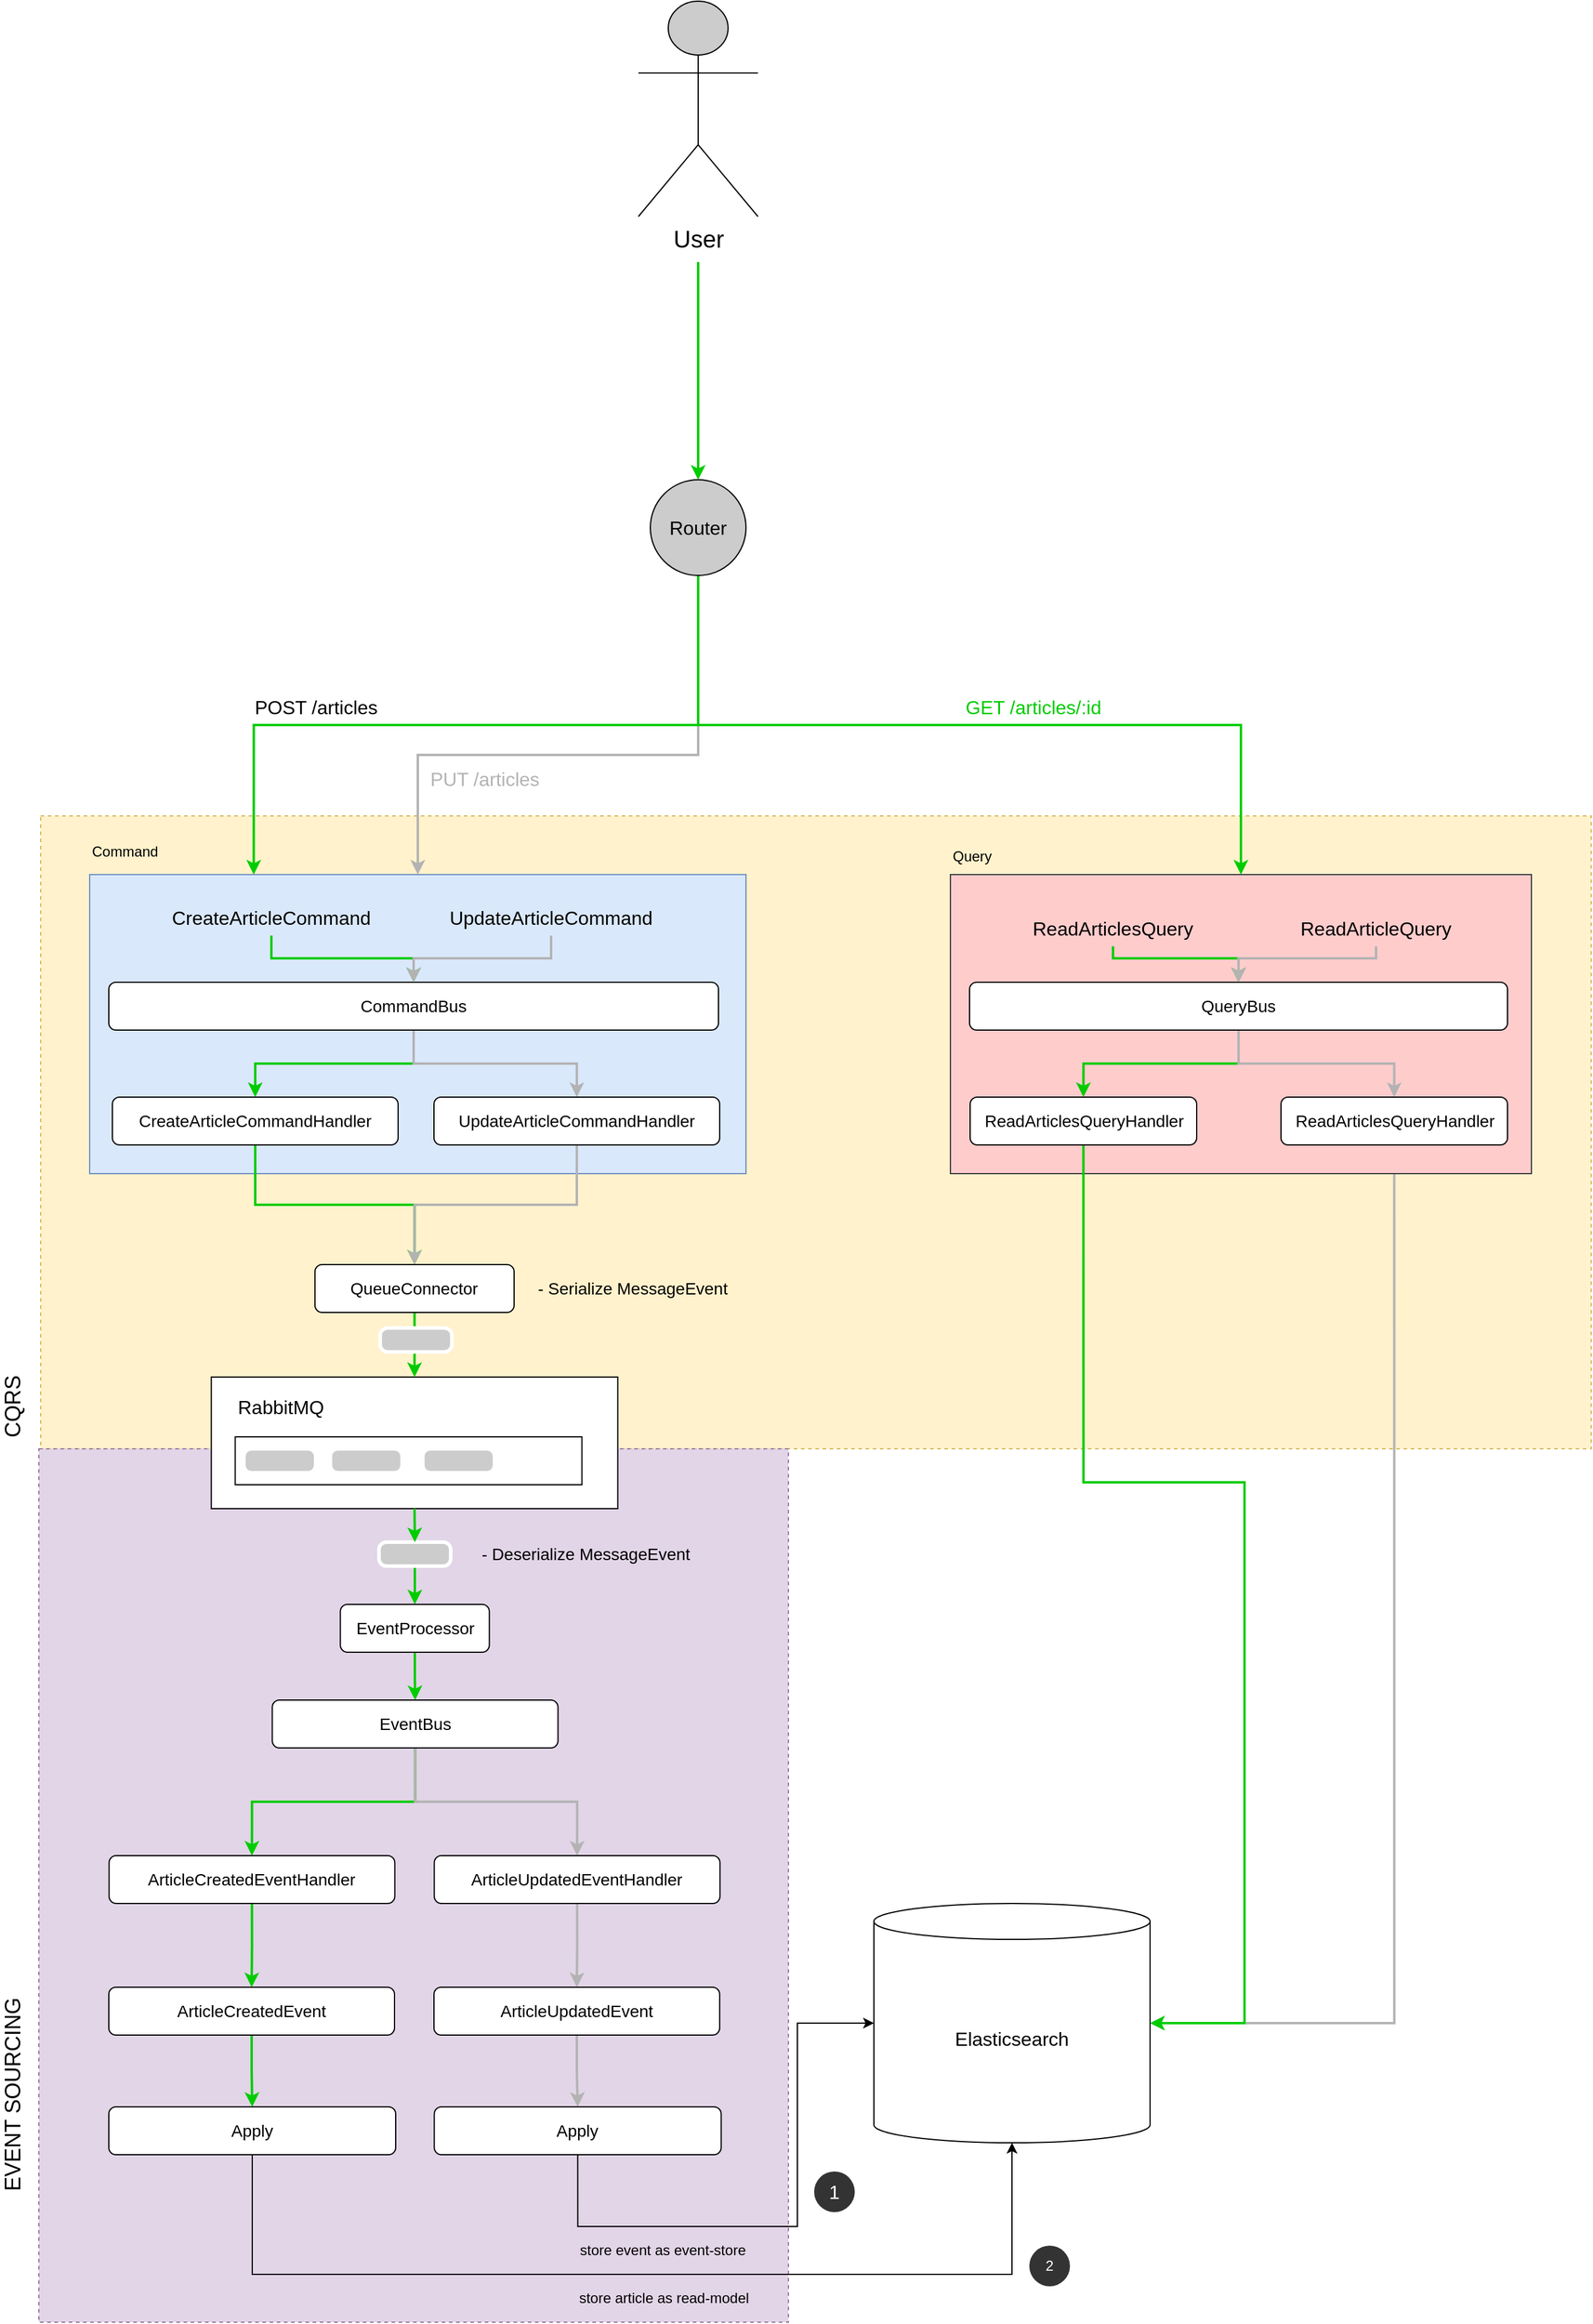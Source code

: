 <mxfile version="14.4.7"><diagram id="mBOirNgFp_etBheUTMQn" name="Page-1"><mxGraphModel dx="1350" dy="804" grid="1" gridSize="10" guides="1" tooltips="1" connect="1" arrows="1" fold="1" page="1" pageScale="1" pageWidth="827" pageHeight="1169" math="0" shadow="0"><root><mxCell id="0"/><mxCell id="1" parent="0"/><mxCell id="FL1EyQNwkZA32oW3tvq9-1" value="" style="rounded=0;whiteSpace=wrap;html=1;strokeColor=#d6b656;dashed=1;fillColor=#fff2cc;" vertex="1" parent="1"><mxGeometry x="203" y="1171" width="1297" height="529" as="geometry"/></mxCell><mxCell id="FL1EyQNwkZA32oW3tvq9-2" style="edgeStyle=orthogonalEdgeStyle;rounded=0;orthogonalLoop=1;jettySize=auto;html=1;exitX=0.5;exitY=1;exitDx=0;exitDy=0;entryX=1;entryY=0.5;entryDx=0;entryDy=0;entryPerimeter=0;strokeColor=#B3B3B3;strokeWidth=2;" edge="1" parent="1" source="FL1EyQNwkZA32oW3tvq9-57" target="FL1EyQNwkZA32oW3tvq9-20"><mxGeometry relative="1" as="geometry"/></mxCell><mxCell id="FL1EyQNwkZA32oW3tvq9-3" style="edgeStyle=orthogonalEdgeStyle;rounded=0;orthogonalLoop=1;jettySize=auto;html=1;exitX=0.5;exitY=1;exitDx=0;exitDy=0;entryX=0.5;entryY=0;entryDx=0;entryDy=0;strokeWidth=2;strokeColor=#B3B3B3;" edge="1" parent="1" source="FL1EyQNwkZA32oW3tvq9-36" target="FL1EyQNwkZA32oW3tvq9-5"><mxGeometry relative="1" as="geometry"><Array as="points"><mxPoint x="753" y="1120"/><mxPoint x="518" y="1120"/></Array></mxGeometry></mxCell><mxCell id="FL1EyQNwkZA32oW3tvq9-4" value="" style="rounded=0;whiteSpace=wrap;html=1;dashed=1;fillColor=#e1d5e7;strokeColor=#9673a6;" vertex="1" parent="1"><mxGeometry x="201.5" y="1700" width="627" height="730" as="geometry"/></mxCell><mxCell id="FL1EyQNwkZA32oW3tvq9-5" value="" style="rounded=0;whiteSpace=wrap;html=1;fillColor=#dae8fc;strokeColor=#6c8ebf;" vertex="1" parent="1"><mxGeometry x="244" y="1220" width="549" height="250" as="geometry"/></mxCell><mxCell id="FL1EyQNwkZA32oW3tvq9-6" style="edgeStyle=orthogonalEdgeStyle;rounded=0;orthogonalLoop=1;jettySize=auto;html=1;exitX=0.5;exitY=1;exitDx=0;exitDy=0;entryX=0.5;entryY=0;entryDx=0;entryDy=0;strokeColor=#00CC00;strokeWidth=2;" edge="1" parent="1" source="FL1EyQNwkZA32oW3tvq9-78" target="FL1EyQNwkZA32oW3tvq9-45"><mxGeometry relative="1" as="geometry"/></mxCell><mxCell id="FL1EyQNwkZA32oW3tvq9-7" value="" style="rounded=0;whiteSpace=wrap;html=1;" vertex="1" parent="1"><mxGeometry x="345.75" y="1640" width="340" height="110" as="geometry"/></mxCell><mxCell id="FL1EyQNwkZA32oW3tvq9-8" style="edgeStyle=orthogonalEdgeStyle;rounded=0;orthogonalLoop=1;jettySize=auto;html=1;exitX=0.5;exitY=1;exitDx=0;exitDy=0;entryX=0.5;entryY=0;entryDx=0;entryDy=0;strokeColor=#00CC00;strokeWidth=2;" edge="1" parent="1" source="FL1EyQNwkZA32oW3tvq9-10" target="FL1EyQNwkZA32oW3tvq9-13"><mxGeometry relative="1" as="geometry"/></mxCell><mxCell id="FL1EyQNwkZA32oW3tvq9-9" style="edgeStyle=orthogonalEdgeStyle;rounded=0;orthogonalLoop=1;jettySize=auto;html=1;exitX=0.5;exitY=1;exitDx=0;exitDy=0;entryX=0.5;entryY=0;entryDx=0;entryDy=0;strokeColor=#B3B3B3;strokeWidth=2;" edge="1" parent="1" source="FL1EyQNwkZA32oW3tvq9-10" target="FL1EyQNwkZA32oW3tvq9-15"><mxGeometry relative="1" as="geometry"/></mxCell><mxCell id="FL1EyQNwkZA32oW3tvq9-10" value="CommandBus" style="rounded=1;whiteSpace=wrap;html=1;fontSize=14;" vertex="1" parent="1"><mxGeometry x="260" y="1310" width="510" height="40" as="geometry"/></mxCell><mxCell id="FL1EyQNwkZA32oW3tvq9-11" value="" style="rounded=0;whiteSpace=wrap;html=1;fillColor=#ffcccc;strokeColor=#36393d;" vertex="1" parent="1"><mxGeometry x="964" y="1220" width="486" height="250" as="geometry"/></mxCell><mxCell id="FL1EyQNwkZA32oW3tvq9-12" style="edgeStyle=orthogonalEdgeStyle;rounded=0;orthogonalLoop=1;jettySize=auto;html=1;exitX=0.5;exitY=1;exitDx=0;exitDy=0;entryX=0.5;entryY=0;entryDx=0;entryDy=0;strokeColor=#00CC00;strokeWidth=2;" edge="1" parent="1" source="FL1EyQNwkZA32oW3tvq9-13" target="FL1EyQNwkZA32oW3tvq9-54"><mxGeometry relative="1" as="geometry"/></mxCell><mxCell id="FL1EyQNwkZA32oW3tvq9-13" value="CreateArticleCommandHandler" style="rounded=1;whiteSpace=wrap;html=1;fontSize=14;" vertex="1" parent="1"><mxGeometry x="263" y="1406" width="239" height="40" as="geometry"/></mxCell><mxCell id="FL1EyQNwkZA32oW3tvq9-14" style="edgeStyle=orthogonalEdgeStyle;rounded=0;orthogonalLoop=1;jettySize=auto;html=1;exitX=0.5;exitY=1;exitDx=0;exitDy=0;entryX=0.5;entryY=0;entryDx=0;entryDy=0;strokeColor=#B3B3B3;strokeWidth=2;" edge="1" parent="1" source="FL1EyQNwkZA32oW3tvq9-15" target="FL1EyQNwkZA32oW3tvq9-54"><mxGeometry relative="1" as="geometry"/></mxCell><mxCell id="FL1EyQNwkZA32oW3tvq9-15" value="UpdateArticleCommandHandler" style="rounded=1;whiteSpace=wrap;html=1;fontSize=14;" vertex="1" parent="1"><mxGeometry x="532" y="1406" width="239" height="40" as="geometry"/></mxCell><mxCell id="FL1EyQNwkZA32oW3tvq9-16" style="edgeStyle=orthogonalEdgeStyle;rounded=0;orthogonalLoop=1;jettySize=auto;html=1;exitX=0.5;exitY=1;exitDx=0;exitDy=0;entryX=0.5;entryY=0;entryDx=0;entryDy=0;strokeColor=#00CC00;strokeWidth=2;" edge="1" parent="1" source="FL1EyQNwkZA32oW3tvq9-17" target="FL1EyQNwkZA32oW3tvq9-10"><mxGeometry relative="1" as="geometry"><Array as="points"><mxPoint x="396" y="1290"/><mxPoint x="515" y="1290"/></Array></mxGeometry></mxCell><mxCell id="FL1EyQNwkZA32oW3tvq9-17" value="&lt;font style=&quot;font-size: 16px&quot;&gt;CreateArticleCommand&lt;/font&gt;" style="rounded=0;whiteSpace=wrap;html=1;fillColor=none;strokeColor=none;" vertex="1" parent="1"><mxGeometry x="296" y="1241" width="200" height="30" as="geometry"/></mxCell><mxCell id="FL1EyQNwkZA32oW3tvq9-18" value="" style="rounded=0;whiteSpace=wrap;html=1;fillColor=none;" vertex="1" parent="1"><mxGeometry x="365.75" y="1690" width="290" height="40" as="geometry"/></mxCell><mxCell id="FL1EyQNwkZA32oW3tvq9-19" value="&lt;div style=&quot;font-size: 16px&quot; align=&quot;left&quot;&gt;&lt;font style=&quot;font-size: 16px&quot;&gt;RabbitMQ&lt;/font&gt;&lt;/div&gt;" style="rounded=0;whiteSpace=wrap;html=1;fillColor=none;strokeColor=none;align=left;" vertex="1" parent="1"><mxGeometry x="365.75" y="1650" width="120" height="30" as="geometry"/></mxCell><mxCell id="FL1EyQNwkZA32oW3tvq9-20" value="Elasticsearch" style="shape=cylinder3;whiteSpace=wrap;html=1;boundedLbl=1;backgroundOutline=1;size=15;glass=1;fontSize=16;" vertex="1" parent="1"><mxGeometry x="900" y="2080" width="231" height="200" as="geometry"/></mxCell><mxCell id="FL1EyQNwkZA32oW3tvq9-21" value="&lt;div align=&quot;left&quot;&gt;Command&lt;br&gt;&lt;/div&gt;" style="rounded=0;whiteSpace=wrap;html=1;fillColor=none;strokeColor=none;align=left;" vertex="1" parent="1"><mxGeometry x="244" y="1186" width="79" height="30" as="geometry"/></mxCell><mxCell id="FL1EyQNwkZA32oW3tvq9-22" value="Query" style="rounded=0;whiteSpace=wrap;html=1;fillColor=none;strokeColor=none;align=left;" vertex="1" parent="1"><mxGeometry x="964" y="1190" width="49" height="30" as="geometry"/></mxCell><mxCell id="FL1EyQNwkZA32oW3tvq9-23" value="store article as read-model" style="text;html=1;align=center;verticalAlign=middle;resizable=0;points=[];autosize=1;" vertex="1" parent="1"><mxGeometry x="644" y="2400" width="160" height="20" as="geometry"/></mxCell><mxCell id="FL1EyQNwkZA32oW3tvq9-24" style="edgeStyle=orthogonalEdgeStyle;rounded=0;orthogonalLoop=1;jettySize=auto;html=1;exitX=0.5;exitY=1;exitDx=0;exitDy=0;entryX=0.5;entryY=0;entryDx=0;entryDy=0;strokeWidth=2;strokeColor=#00CC00;" edge="1" parent="1" source="FL1EyQNwkZA32oW3tvq9-25" target="FL1EyQNwkZA32oW3tvq9-28"><mxGeometry relative="1" as="geometry"><Array as="points"><mxPoint x="1100" y="1290"/><mxPoint x="1205" y="1290"/></Array></mxGeometry></mxCell><mxCell id="FL1EyQNwkZA32oW3tvq9-25" value="&lt;font style=&quot;font-size: 16px&quot;&gt;ReadArticlesQuery&lt;/font&gt;" style="rounded=0;whiteSpace=wrap;html=1;fillColor=none;strokeColor=none;" vertex="1" parent="1"><mxGeometry x="1000" y="1250" width="200" height="30" as="geometry"/></mxCell><mxCell id="FL1EyQNwkZA32oW3tvq9-26" style="edgeStyle=orthogonalEdgeStyle;rounded=0;orthogonalLoop=1;jettySize=auto;html=1;exitX=0.5;exitY=1;exitDx=0;exitDy=0;entryX=0.5;entryY=0;entryDx=0;entryDy=0;strokeWidth=2;strokeColor=#00CC00;" edge="1" parent="1" source="FL1EyQNwkZA32oW3tvq9-28" target="FL1EyQNwkZA32oW3tvq9-30"><mxGeometry relative="1" as="geometry"/></mxCell><mxCell id="FL1EyQNwkZA32oW3tvq9-27" style="edgeStyle=orthogonalEdgeStyle;rounded=0;orthogonalLoop=1;jettySize=auto;html=1;exitX=0.5;exitY=1;exitDx=0;exitDy=0;strokeColor=#B3B3B3;strokeWidth=2;" edge="1" parent="1" source="FL1EyQNwkZA32oW3tvq9-28" target="FL1EyQNwkZA32oW3tvq9-57"><mxGeometry relative="1" as="geometry"/></mxCell><mxCell id="FL1EyQNwkZA32oW3tvq9-28" value="QueryBus" style="rounded=1;whiteSpace=wrap;html=1;fontSize=14;" vertex="1" parent="1"><mxGeometry x="980" y="1310" width="450" height="40" as="geometry"/></mxCell><mxCell id="FL1EyQNwkZA32oW3tvq9-29" style="edgeStyle=orthogonalEdgeStyle;rounded=0;orthogonalLoop=1;jettySize=auto;html=1;exitX=0.5;exitY=1;exitDx=0;exitDy=0;entryX=1;entryY=0.5;entryDx=0;entryDy=0;entryPerimeter=0;strokeWidth=2;strokeColor=#00CC00;" edge="1" parent="1" source="FL1EyQNwkZA32oW3tvq9-30" target="FL1EyQNwkZA32oW3tvq9-20"><mxGeometry relative="1" as="geometry"><Array as="points"><mxPoint x="1075" y="1728"/><mxPoint x="1210" y="1728"/><mxPoint x="1210" y="2180"/></Array></mxGeometry></mxCell><mxCell id="FL1EyQNwkZA32oW3tvq9-30" value="ReadArticlesQueryHandler" style="rounded=1;whiteSpace=wrap;html=1;fontSize=14;" vertex="1" parent="1"><mxGeometry x="980.5" y="1406" width="189.5" height="40" as="geometry"/></mxCell><mxCell id="FL1EyQNwkZA32oW3tvq9-31" value="&lt;font style=&quot;font-size: 18px&quot;&gt;CQRS&lt;/font&gt;" style="text;html=1;align=center;verticalAlign=middle;resizable=0;points=[];autosize=1;rotation=-90;" vertex="1" parent="1"><mxGeometry x="145" y="1655" width="70" height="20" as="geometry"/></mxCell><mxCell id="FL1EyQNwkZA32oW3tvq9-32" value="&lt;font style=&quot;font-size: 18px&quot;&gt;EVENT SOURCING&lt;/font&gt;" style="text;html=1;align=center;verticalAlign=middle;resizable=0;points=[];autosize=1;rotation=-90;" vertex="1" parent="1"><mxGeometry x="90" y="2230" width="180" height="20" as="geometry"/></mxCell><mxCell id="FL1EyQNwkZA32oW3tvq9-33" value="&lt;font style=&quot;font-size: 20px&quot;&gt;User&lt;/font&gt;" style="shape=umlActor;verticalLabelPosition=bottom;verticalAlign=top;html=1;outlineConnect=0;fillColor=#CCCCCC;" vertex="1" parent="1"><mxGeometry x="703" y="490" width="100" height="180" as="geometry"/></mxCell><mxCell id="FL1EyQNwkZA32oW3tvq9-34" style="edgeStyle=orthogonalEdgeStyle;rounded=0;orthogonalLoop=1;jettySize=auto;html=1;exitX=0.5;exitY=1;exitDx=0;exitDy=0;entryX=0.25;entryY=0;entryDx=0;entryDy=0;strokeColor=#00CC00;strokeWidth=2;" edge="1" parent="1" source="FL1EyQNwkZA32oW3tvq9-36" target="FL1EyQNwkZA32oW3tvq9-5"><mxGeometry relative="1" as="geometry"/></mxCell><mxCell id="FL1EyQNwkZA32oW3tvq9-35" style="edgeStyle=orthogonalEdgeStyle;rounded=0;orthogonalLoop=1;jettySize=auto;html=1;exitX=0.5;exitY=1;exitDx=0;exitDy=0;entryX=0.5;entryY=0;entryDx=0;entryDy=0;strokeColor=#00CC00;strokeWidth=2;" edge="1" parent="1" source="FL1EyQNwkZA32oW3tvq9-36" target="FL1EyQNwkZA32oW3tvq9-11"><mxGeometry relative="1" as="geometry"/></mxCell><mxCell id="FL1EyQNwkZA32oW3tvq9-36" value="&lt;font style=&quot;font-size: 16px&quot;&gt;Router&lt;/font&gt;" style="ellipse;whiteSpace=wrap;html=1;aspect=fixed;fillColor=#CCCCCC;" vertex="1" parent="1"><mxGeometry x="713" y="890" width="80" height="80" as="geometry"/></mxCell><mxCell id="FL1EyQNwkZA32oW3tvq9-37" style="edgeStyle=orthogonalEdgeStyle;rounded=0;orthogonalLoop=1;jettySize=auto;html=1;exitX=0.5;exitY=1;exitDx=0;exitDy=0;entryX=0.5;entryY=0;entryDx=0;entryDy=0;strokeColor=#00CC00;strokeWidth=2;" edge="1" parent="1" source="FL1EyQNwkZA32oW3tvq9-38" target="FL1EyQNwkZA32oW3tvq9-36"><mxGeometry relative="1" as="geometry"/></mxCell><mxCell id="FL1EyQNwkZA32oW3tvq9-38" value="" style="rounded=0;whiteSpace=wrap;html=1;fillColor=none;strokeColor=none;" vertex="1" parent="1"><mxGeometry x="693" y="648" width="120" height="60" as="geometry"/></mxCell><mxCell id="FL1EyQNwkZA32oW3tvq9-39" value="&lt;font style=&quot;font-size: 16px&quot;&gt;POST /articles&lt;/font&gt;" style="text;html=1;align=center;verticalAlign=middle;resizable=0;points=[];autosize=1;" vertex="1" parent="1"><mxGeometry x="373" y="1070" width="120" height="20" as="geometry"/></mxCell><mxCell id="FL1EyQNwkZA32oW3tvq9-40" value="&lt;div align=&quot;left&quot;&gt;&lt;font style=&quot;font-size: 16px&quot; color=&quot;#B3B3B3&quot;&gt;PUT /articles&lt;/font&gt;&lt;/div&gt;" style="text;html=1;align=left;verticalAlign=middle;resizable=0;points=[];autosize=1;" vertex="1" parent="1"><mxGeometry x="526.5" y="1130" width="110" height="20" as="geometry"/></mxCell><mxCell id="FL1EyQNwkZA32oW3tvq9-41" value="&lt;font style=&quot;font-size: 16px&quot; color=&quot;#00CC00&quot;&gt;GET&lt;font style=&quot;font-size: 16px&quot;&gt; /articles/:id&lt;/font&gt;&lt;/font&gt;" style="text;html=1;align=center;verticalAlign=middle;resizable=0;points=[];autosize=1;" vertex="1" parent="1"><mxGeometry x="968" y="1070" width="130" height="20" as="geometry"/></mxCell><mxCell id="FL1EyQNwkZA32oW3tvq9-42" style="edgeStyle=orthogonalEdgeStyle;rounded=0;orthogonalLoop=1;jettySize=auto;html=1;exitX=0.5;exitY=1;exitDx=0;exitDy=0;entryX=0.5;entryY=0;entryDx=0;entryDy=0;strokeColor=#B3B3B3;strokeWidth=2;" edge="1" parent="1" source="FL1EyQNwkZA32oW3tvq9-43" target="FL1EyQNwkZA32oW3tvq9-10"><mxGeometry relative="1" as="geometry"><Array as="points"><mxPoint x="630" y="1290"/><mxPoint x="515" y="1290"/></Array></mxGeometry></mxCell><mxCell id="FL1EyQNwkZA32oW3tvq9-43" value="&lt;font style=&quot;font-size: 16px&quot;&gt;UpdateArticleCommand&lt;/font&gt;" style="rounded=0;whiteSpace=wrap;html=1;fillColor=none;strokeColor=none;" vertex="1" parent="1"><mxGeometry x="530" y="1241" width="200" height="30" as="geometry"/></mxCell><mxCell id="FL1EyQNwkZA32oW3tvq9-44" style="edgeStyle=orthogonalEdgeStyle;rounded=0;orthogonalLoop=1;jettySize=auto;html=1;exitX=0.5;exitY=1;exitDx=0;exitDy=0;entryX=0.5;entryY=0;entryDx=0;entryDy=0;strokeColor=#00CC00;strokeWidth=2;" edge="1" parent="1" source="FL1EyQNwkZA32oW3tvq9-45" target="FL1EyQNwkZA32oW3tvq9-48"><mxGeometry relative="1" as="geometry"/></mxCell><mxCell id="FL1EyQNwkZA32oW3tvq9-45" value="EventProcessor" style="rounded=1;whiteSpace=wrap;html=1;fontSize=14;" vertex="1" parent="1"><mxGeometry x="453.69" y="1830" width="124.62" height="40" as="geometry"/></mxCell><mxCell id="FL1EyQNwkZA32oW3tvq9-46" style="edgeStyle=orthogonalEdgeStyle;rounded=0;orthogonalLoop=1;jettySize=auto;html=1;exitX=0.5;exitY=1;exitDx=0;exitDy=0;entryX=0.5;entryY=0;entryDx=0;entryDy=0;strokeColor=#00CC00;strokeWidth=2;" edge="1" parent="1" source="FL1EyQNwkZA32oW3tvq9-48" target="FL1EyQNwkZA32oW3tvq9-50"><mxGeometry relative="1" as="geometry"/></mxCell><mxCell id="FL1EyQNwkZA32oW3tvq9-47" style="edgeStyle=orthogonalEdgeStyle;rounded=0;orthogonalLoop=1;jettySize=auto;html=1;exitX=0.5;exitY=1;exitDx=0;exitDy=0;entryX=0.5;entryY=0;entryDx=0;entryDy=0;strokeWidth=2;strokeColor=#B3B3B3;" edge="1" parent="1" source="FL1EyQNwkZA32oW3tvq9-48" target="FL1EyQNwkZA32oW3tvq9-52"><mxGeometry relative="1" as="geometry"/></mxCell><mxCell id="FL1EyQNwkZA32oW3tvq9-48" value="EventBus" style="rounded=1;whiteSpace=wrap;html=1;fontSize=14;" vertex="1" parent="1"><mxGeometry x="396.75" y="1910" width="239" height="40" as="geometry"/></mxCell><mxCell id="FL1EyQNwkZA32oW3tvq9-49" style="edgeStyle=orthogonalEdgeStyle;rounded=0;orthogonalLoop=1;jettySize=auto;html=1;exitX=0.5;exitY=1;exitDx=0;exitDy=0;entryX=0.5;entryY=0;entryDx=0;entryDy=0;strokeColor=#00CC00;strokeWidth=2;" edge="1" parent="1" source="FL1EyQNwkZA32oW3tvq9-50" target="FL1EyQNwkZA32oW3tvq9-69"><mxGeometry relative="1" as="geometry"/></mxCell><mxCell id="FL1EyQNwkZA32oW3tvq9-50" value="ArticleCreatedEventHandler" style="rounded=1;whiteSpace=wrap;html=1;fontSize=14;" vertex="1" parent="1"><mxGeometry x="260.25" y="2040" width="239" height="40" as="geometry"/></mxCell><mxCell id="FL1EyQNwkZA32oW3tvq9-51" style="edgeStyle=orthogonalEdgeStyle;rounded=0;orthogonalLoop=1;jettySize=auto;html=1;exitX=0.5;exitY=1;exitDx=0;exitDy=0;entryX=0.5;entryY=0;entryDx=0;entryDy=0;strokeWidth=2;strokeColor=#B3B3B3;" edge="1" parent="1" source="FL1EyQNwkZA32oW3tvq9-52" target="FL1EyQNwkZA32oW3tvq9-67"><mxGeometry relative="1" as="geometry"/></mxCell><mxCell id="FL1EyQNwkZA32oW3tvq9-52" value="ArticleUpdatedEventHandler" style="rounded=1;whiteSpace=wrap;html=1;fontSize=14;" vertex="1" parent="1"><mxGeometry x="532.25" y="2040" width="239" height="40" as="geometry"/></mxCell><mxCell id="FL1EyQNwkZA32oW3tvq9-53" style="edgeStyle=orthogonalEdgeStyle;rounded=0;orthogonalLoop=1;jettySize=auto;html=1;exitX=0.5;exitY=1;exitDx=0;exitDy=0;entryX=0.5;entryY=0;entryDx=0;entryDy=0;strokeColor=#00CC00;strokeWidth=2;" edge="1" parent="1" source="FL1EyQNwkZA32oW3tvq9-54" target="FL1EyQNwkZA32oW3tvq9-7"><mxGeometry relative="1" as="geometry"/></mxCell><mxCell id="FL1EyQNwkZA32oW3tvq9-54" value="QueueConnector" style="rounded=1;whiteSpace=wrap;html=1;fontSize=14;" vertex="1" parent="1"><mxGeometry x="432.47" y="1546" width="166.56" height="40" as="geometry"/></mxCell><mxCell id="FL1EyQNwkZA32oW3tvq9-55" value="&lt;div&gt;- Serialize MessageEvent&lt;br&gt;&lt;/div&gt;" style="rounded=1;whiteSpace=wrap;html=1;fontSize=14;strokeColor=none;fillColor=none;align=left;" vertex="1" parent="1"><mxGeometry x="617" y="1539" width="219.25" height="54" as="geometry"/></mxCell><mxCell id="FL1EyQNwkZA32oW3tvq9-56" value="&lt;div&gt;- Deserialize MessageEvent&lt;/div&gt;" style="rounded=1;whiteSpace=wrap;html=1;fontSize=14;strokeColor=none;fillColor=none;align=left;" vertex="1" parent="1"><mxGeometry x="569.5" y="1767" width="228.5" height="42" as="geometry"/></mxCell><mxCell id="FL1EyQNwkZA32oW3tvq9-57" value="ReadArticlesQueryHandler" style="rounded=1;whiteSpace=wrap;html=1;fontSize=14;" vertex="1" parent="1"><mxGeometry x="1240.5" y="1406" width="189.5" height="40" as="geometry"/></mxCell><mxCell id="FL1EyQNwkZA32oW3tvq9-58" style="edgeStyle=orthogonalEdgeStyle;rounded=0;orthogonalLoop=1;jettySize=auto;html=1;exitX=0.5;exitY=1;exitDx=0;exitDy=0;entryX=0.5;entryY=0;entryDx=0;entryDy=0;strokeColor=#B3B3B3;strokeWidth=2;" edge="1" parent="1" source="FL1EyQNwkZA32oW3tvq9-59" target="FL1EyQNwkZA32oW3tvq9-28"><mxGeometry relative="1" as="geometry"><Array as="points"><mxPoint x="1320" y="1290"/><mxPoint x="1205" y="1290"/></Array></mxGeometry></mxCell><mxCell id="FL1EyQNwkZA32oW3tvq9-59" value="&lt;font style=&quot;font-size: 16px&quot;&gt;ReadArticleQuery&lt;/font&gt;" style="rounded=0;whiteSpace=wrap;html=1;fillColor=none;strokeColor=none;" vertex="1" parent="1"><mxGeometry x="1220" y="1250" width="200" height="30" as="geometry"/></mxCell><mxCell id="FL1EyQNwkZA32oW3tvq9-60" value="&lt;font style=&quot;font-size: 16px&quot; color=&quot;#FFFFFF&quot;&gt;1&lt;/font&gt;" style="ellipse;whiteSpace=wrap;html=1;aspect=fixed;strokeColor=none;fillColor=#333333;" vertex="1" parent="1"><mxGeometry x="850" y="2304" width="34" height="34" as="geometry"/></mxCell><mxCell id="FL1EyQNwkZA32oW3tvq9-61" value="&lt;div&gt;&lt;font color=&quot;#FFFFFF&quot;&gt;2&lt;/font&gt;&lt;/div&gt;" style="ellipse;whiteSpace=wrap;html=1;aspect=fixed;strokeColor=none;fillColor=#333333;" vertex="1" parent="1"><mxGeometry x="1030" y="2366" width="34" height="34" as="geometry"/></mxCell><mxCell id="FL1EyQNwkZA32oW3tvq9-62" value="" style="rounded=1;whiteSpace=wrap;html=1;fontColor=#ffffff;fillColor=#CCCCCC;strokeWidth=3;strokeColor=#FFFFFF;rotation=0;arcSize=31;" vertex="1" parent="1"><mxGeometry x="487" y="1599" width="60" height="20" as="geometry"/></mxCell><mxCell id="FL1EyQNwkZA32oW3tvq9-63" value="" style="rounded=1;whiteSpace=wrap;html=1;fontColor=#ffffff;fillColor=#CCCCCC;strokeWidth=3;strokeColor=#FFFFFF;rotation=0;arcSize=31;" vertex="1" parent="1"><mxGeometry x="373" y="1700" width="60" height="20" as="geometry"/></mxCell><mxCell id="FL1EyQNwkZA32oW3tvq9-64" value="" style="rounded=1;whiteSpace=wrap;html=1;fontColor=#ffffff;fillColor=#CCCCCC;strokeWidth=3;strokeColor=#FFFFFF;rotation=0;arcSize=31;" vertex="1" parent="1"><mxGeometry x="445.35" y="1700" width="60" height="20" as="geometry"/></mxCell><mxCell id="FL1EyQNwkZA32oW3tvq9-65" value="" style="rounded=1;whiteSpace=wrap;html=1;fontColor=#ffffff;fillColor=#CCCCCC;strokeWidth=3;strokeColor=#FFFFFF;rotation=0;arcSize=31;" vertex="1" parent="1"><mxGeometry x="522.66" y="1700" width="60" height="20" as="geometry"/></mxCell><mxCell id="FL1EyQNwkZA32oW3tvq9-66" style="edgeStyle=orthogonalEdgeStyle;rounded=0;orthogonalLoop=1;jettySize=auto;html=1;exitX=0.5;exitY=1;exitDx=0;exitDy=0;entryX=0.5;entryY=0;entryDx=0;entryDy=0;strokeWidth=2;strokeColor=#B3B3B3;" edge="1" parent="1" source="FL1EyQNwkZA32oW3tvq9-67" target="FL1EyQNwkZA32oW3tvq9-73"><mxGeometry relative="1" as="geometry"/></mxCell><mxCell id="FL1EyQNwkZA32oW3tvq9-67" value="ArticleUpdatedEvent" style="rounded=1;whiteSpace=wrap;html=1;fontSize=14;" vertex="1" parent="1"><mxGeometry x="532" y="2150" width="239" height="40" as="geometry"/></mxCell><mxCell id="FL1EyQNwkZA32oW3tvq9-68" style="edgeStyle=orthogonalEdgeStyle;rounded=0;orthogonalLoop=1;jettySize=auto;html=1;exitX=0.5;exitY=1;exitDx=0;exitDy=0;entryX=0.5;entryY=0;entryDx=0;entryDy=0;strokeColor=#00CC00;strokeWidth=2;" edge="1" parent="1" source="FL1EyQNwkZA32oW3tvq9-69" target="FL1EyQNwkZA32oW3tvq9-71"><mxGeometry relative="1" as="geometry"/></mxCell><mxCell id="FL1EyQNwkZA32oW3tvq9-69" value="ArticleCreatedEvent" style="rounded=1;whiteSpace=wrap;html=1;fontSize=14;" vertex="1" parent="1"><mxGeometry x="260" y="2150" width="239" height="40" as="geometry"/></mxCell><mxCell id="FL1EyQNwkZA32oW3tvq9-80" style="edgeStyle=orthogonalEdgeStyle;rounded=0;orthogonalLoop=1;jettySize=auto;html=1;exitX=0.5;exitY=1;exitDx=0;exitDy=0;entryX=0.5;entryY=1;entryDx=0;entryDy=0;entryPerimeter=0;" edge="1" parent="1" source="FL1EyQNwkZA32oW3tvq9-71" target="FL1EyQNwkZA32oW3tvq9-20"><mxGeometry relative="1" as="geometry"><Array as="points"><mxPoint x="380" y="2390"/><mxPoint x="1016" y="2390"/></Array></mxGeometry></mxCell><mxCell id="FL1EyQNwkZA32oW3tvq9-71" value="Apply" style="rounded=1;whiteSpace=wrap;html=1;fontSize=14;" vertex="1" parent="1"><mxGeometry x="260" y="2250" width="240" height="40" as="geometry"/></mxCell><mxCell id="FL1EyQNwkZA32oW3tvq9-81" style="edgeStyle=orthogonalEdgeStyle;rounded=0;orthogonalLoop=1;jettySize=auto;html=1;exitX=0.5;exitY=1;exitDx=0;exitDy=0;" edge="1" parent="1" source="FL1EyQNwkZA32oW3tvq9-73" target="FL1EyQNwkZA32oW3tvq9-20"><mxGeometry relative="1" as="geometry"><Array as="points"><mxPoint x="652" y="2350"/><mxPoint x="836" y="2350"/><mxPoint x="836" y="2180"/></Array></mxGeometry></mxCell><mxCell id="FL1EyQNwkZA32oW3tvq9-73" value="Apply" style="rounded=1;whiteSpace=wrap;html=1;fontSize=14;" vertex="1" parent="1"><mxGeometry x="532.25" y="2250" width="240" height="40" as="geometry"/></mxCell><mxCell id="FL1EyQNwkZA32oW3tvq9-77" value="store event as event-store" style="text;html=1;align=center;verticalAlign=middle;resizable=0;points=[];autosize=1;" vertex="1" parent="1"><mxGeometry x="648" y="2360" width="150" height="20" as="geometry"/></mxCell><mxCell id="FL1EyQNwkZA32oW3tvq9-78" value="" style="rounded=1;whiteSpace=wrap;html=1;fontColor=#ffffff;fillColor=#CCCCCC;strokeWidth=3;strokeColor=#FFFFFF;rotation=0;arcSize=31;" vertex="1" parent="1"><mxGeometry x="486" y="1778" width="60" height="20" as="geometry"/></mxCell><mxCell id="FL1EyQNwkZA32oW3tvq9-79" style="edgeStyle=orthogonalEdgeStyle;rounded=0;orthogonalLoop=1;jettySize=auto;html=1;exitX=0.5;exitY=1;exitDx=0;exitDy=0;entryX=0.5;entryY=0;entryDx=0;entryDy=0;strokeColor=#00CC00;strokeWidth=2;" edge="1" parent="1" source="FL1EyQNwkZA32oW3tvq9-7" target="FL1EyQNwkZA32oW3tvq9-78"><mxGeometry relative="1" as="geometry"><mxPoint x="515.75" y="1750" as="sourcePoint"/><mxPoint x="516" y="1830" as="targetPoint"/></mxGeometry></mxCell></root></mxGraphModel></diagram></mxfile>